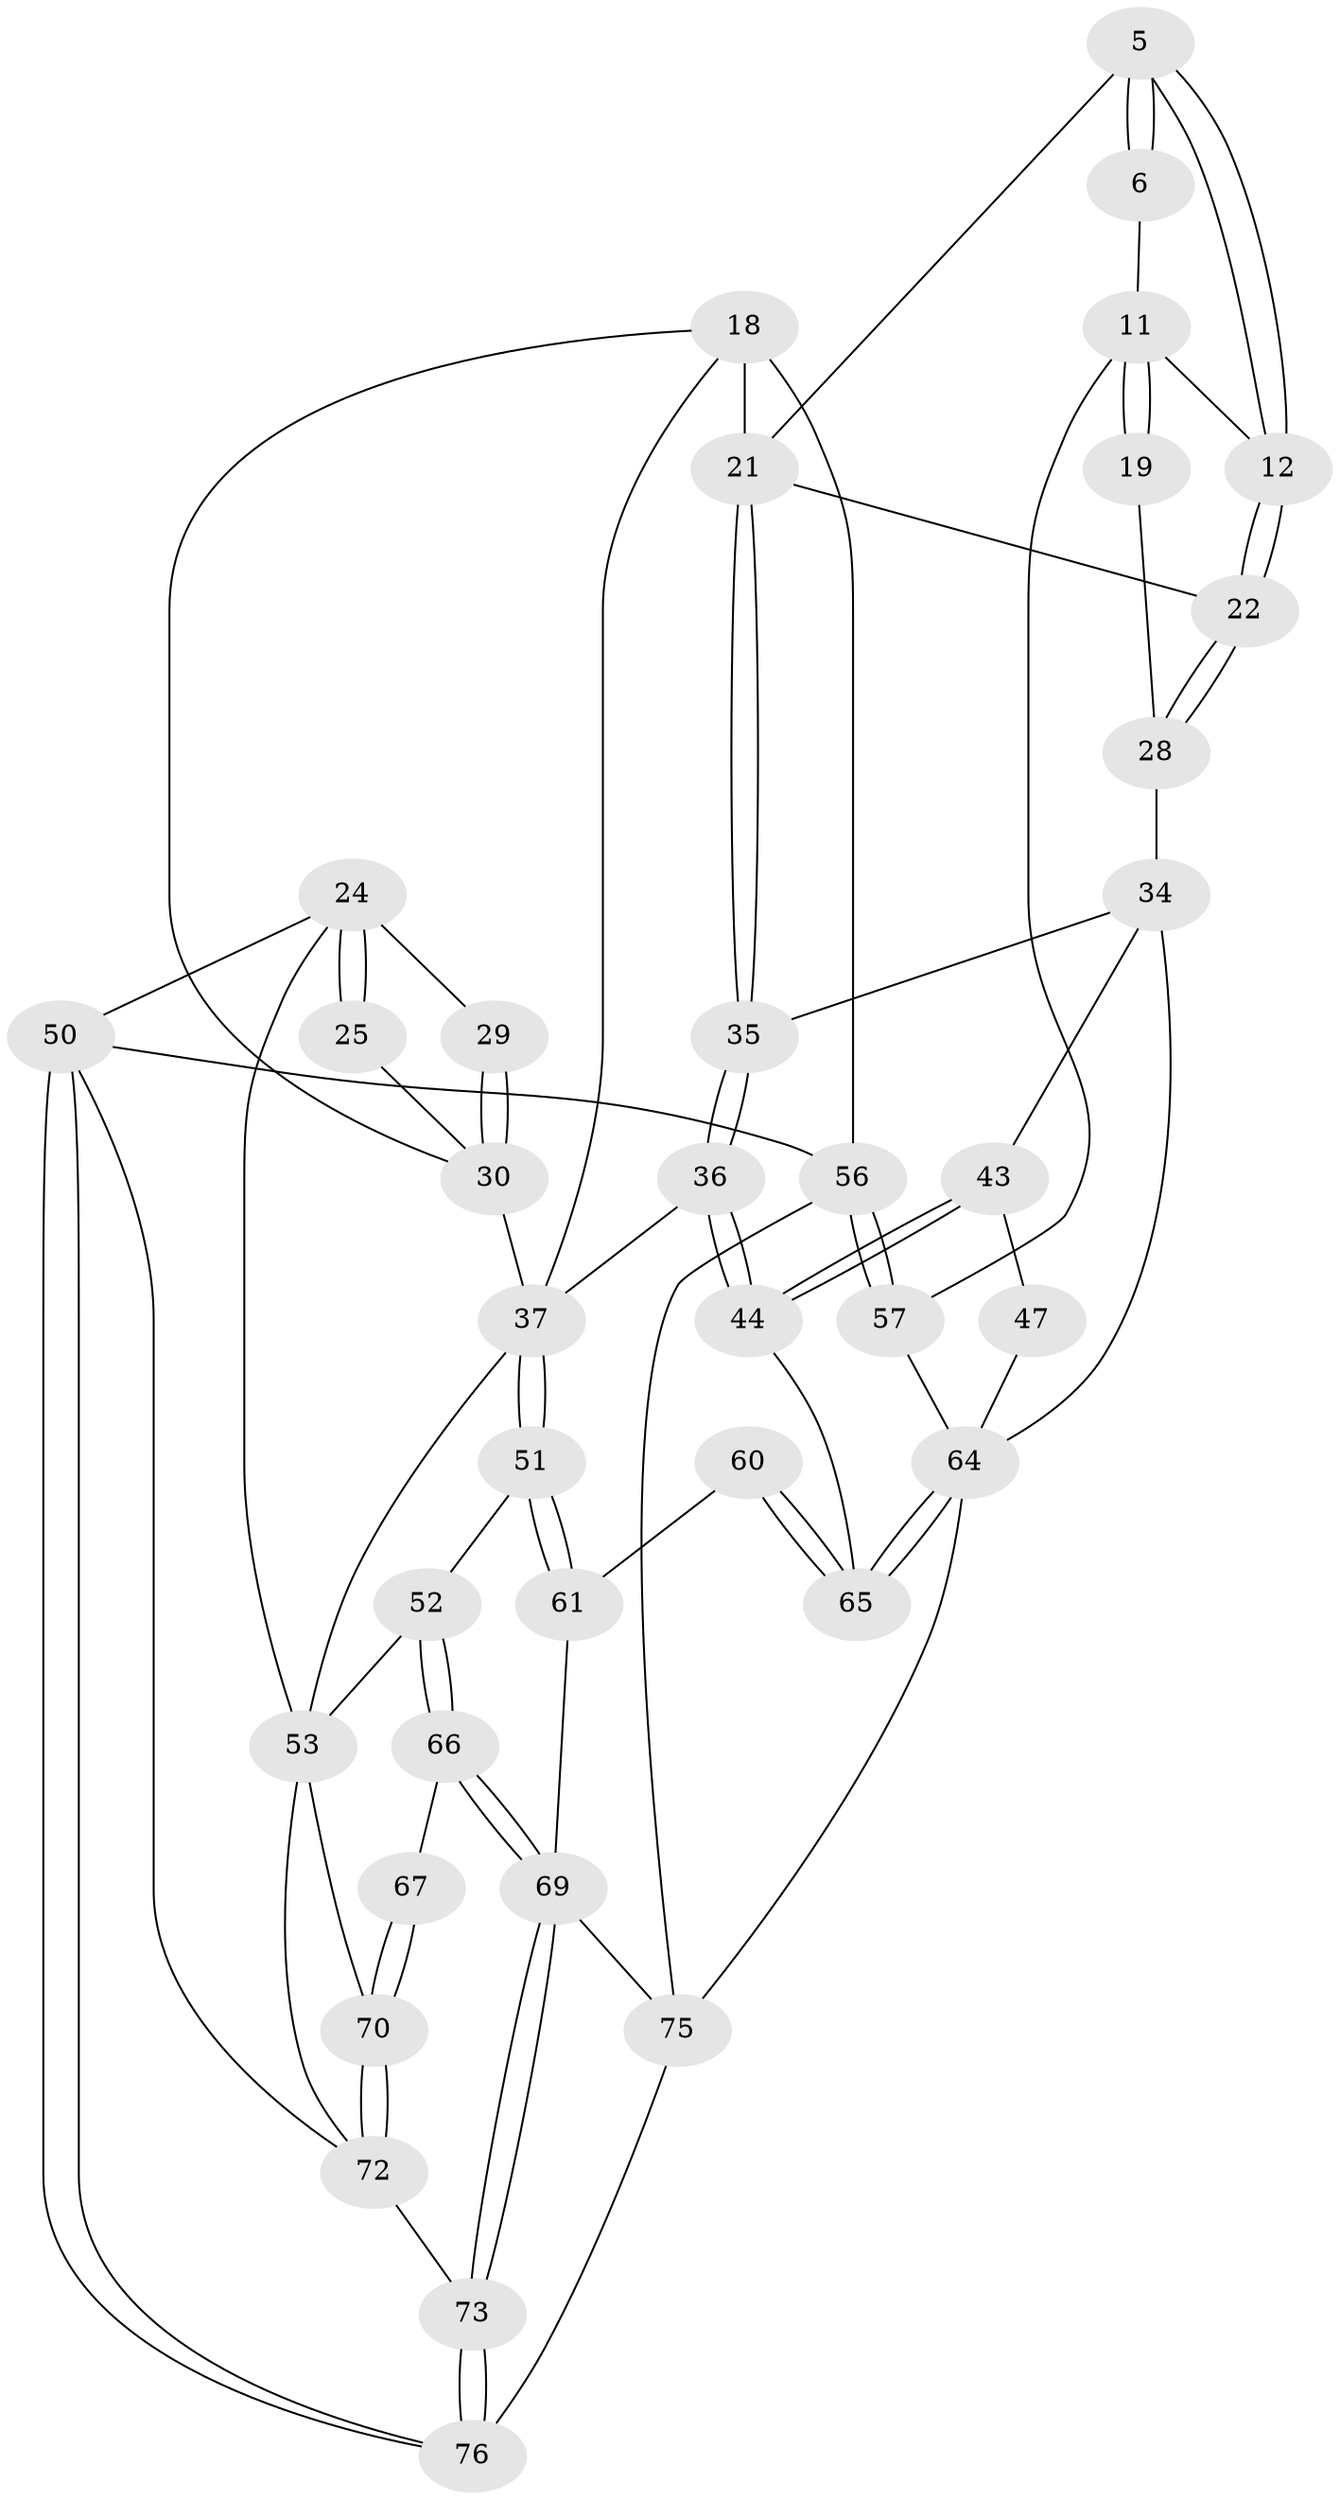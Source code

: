 // original degree distribution, {3: 0.039473684210526314, 4: 0.19736842105263158, 5: 0.5657894736842105, 6: 0.19736842105263158}
// Generated by graph-tools (version 1.1) at 2025/01/03/09/25 05:01:22]
// undirected, 38 vertices, 85 edges
graph export_dot {
graph [start="1"]
  node [color=gray90,style=filled];
  5 [pos="+0.7677965563431525+0.09482291524204463"];
  6 [pos="+0.8349405504680134+0"];
  11 [pos="+0.8030562557842963+0.11669132863877932",super="+10"];
  12 [pos="+0.7837158716358121+0.11120065094745209"];
  18 [pos="+0.3800902782853834+0.01719371098918597",super="+17+16"];
  19 [pos="+0.9869924701177668+0.2530856424929232"];
  21 [pos="+0.6328848830917573+0.27424849395329004",super="+20"];
  22 [pos="+0.7890357243323531+0.20727427763726344"];
  24 [pos="+0+0.24226452644697424",super="+23"];
  25 [pos="+0.053825950044808245+0.11100973414909016"];
  28 [pos="+0.9033636218633805+0.30394596439274396"];
  29 [pos="+0.08685071864736214+0.23957814753978973"];
  30 [pos="+0.2528653100587081+0.3934896396340596",super="+26+27"];
  34 [pos="+0.8186956744565465+0.4026951920041797",super="+33"];
  35 [pos="+0.7352865734276045+0.36381661822004396"];
  36 [pos="+0.5200690887003248+0.55864494359812"];
  37 [pos="+0.4962947148055266+0.5475129415893295",super="+31+32"];
  43 [pos="+0.6293219632284135+0.5462824451994395",super="+42"];
  44 [pos="+0.5311427128973056+0.5665536196407713"];
  47 [pos="+0.7674128095603329+0.6017165220220657"];
  50 [pos="+0+1",super="+13"];
  51 [pos="+0.40032740099971065+0.6923053084183045"];
  52 [pos="+0.32396123905342344+0.6868817220216985"];
  53 [pos="+0.17198532521899582+0.6050993744918501",super="+40+48"];
  56 [pos="+1+1",super="+7+15"];
  57 [pos="+1+0.6351982696373942",super="+38"];
  60 [pos="+0.554153324766349+0.7999221365419911"];
  61 [pos="+0.4046746593427468+0.8594148972316369"];
  64 [pos="+0.7847364604466741+0.9985169725880871",super="+63"];
  65 [pos="+0.7324309980702224+0.8977328528700392",super="+54+55"];
  66 [pos="+0.2524311157797379+0.8370333152177671"];
  67 [pos="+0.19552896194160443+0.7695543641662731"];
  69 [pos="+0.30792160458940115+0.9332085348254496",super="+68"];
  70 [pos="+0.017715383577186272+0.871708880477152",super="+59+58"];
  72 [pos="+0+0.8977868449979028",super="+49"];
  73 [pos="+0.30361716909664377+0.9438955184878625"];
  75 [pos="+0.7078994886910015+1",super="+71+74"];
  76 [pos="+0.29579785468635067+1"];
  5 -- 6;
  5 -- 6;
  5 -- 12;
  5 -- 12;
  5 -- 21;
  6 -- 11;
  11 -- 12;
  11 -- 19 [weight=2];
  11 -- 19;
  11 -- 57;
  12 -- 22;
  12 -- 22;
  18 -- 56 [weight=2];
  18 -- 21 [weight=2];
  18 -- 30;
  18 -- 37;
  19 -- 28;
  21 -- 35;
  21 -- 35;
  21 -- 22;
  22 -- 28;
  22 -- 28;
  24 -- 25;
  24 -- 25;
  24 -- 29;
  24 -- 50;
  24 -- 53;
  25 -- 30;
  28 -- 34;
  29 -- 30 [weight=2];
  29 -- 30;
  30 -- 37;
  34 -- 35;
  34 -- 43;
  34 -- 64;
  35 -- 36;
  35 -- 36;
  36 -- 37;
  36 -- 44;
  36 -- 44;
  37 -- 51;
  37 -- 51;
  37 -- 53;
  43 -- 44;
  43 -- 44;
  43 -- 47 [weight=2];
  44 -- 65;
  47 -- 64;
  50 -- 76;
  50 -- 76;
  50 -- 56 [weight=3];
  50 -- 72;
  51 -- 52;
  51 -- 61;
  51 -- 61;
  52 -- 53;
  52 -- 66;
  52 -- 66;
  53 -- 70 [weight=2];
  53 -- 72;
  56 -- 57 [weight=2];
  56 -- 57;
  56 -- 75;
  57 -- 64 [weight=2];
  60 -- 61;
  60 -- 65 [weight=2];
  60 -- 65;
  61 -- 69;
  64 -- 65 [weight=2];
  64 -- 65;
  64 -- 75 [weight=2];
  66 -- 67;
  66 -- 69;
  66 -- 69;
  67 -- 70 [weight=2];
  67 -- 70;
  69 -- 73;
  69 -- 73;
  69 -- 75;
  70 -- 72;
  70 -- 72;
  72 -- 73;
  73 -- 76;
  73 -- 76;
  75 -- 76;
}

